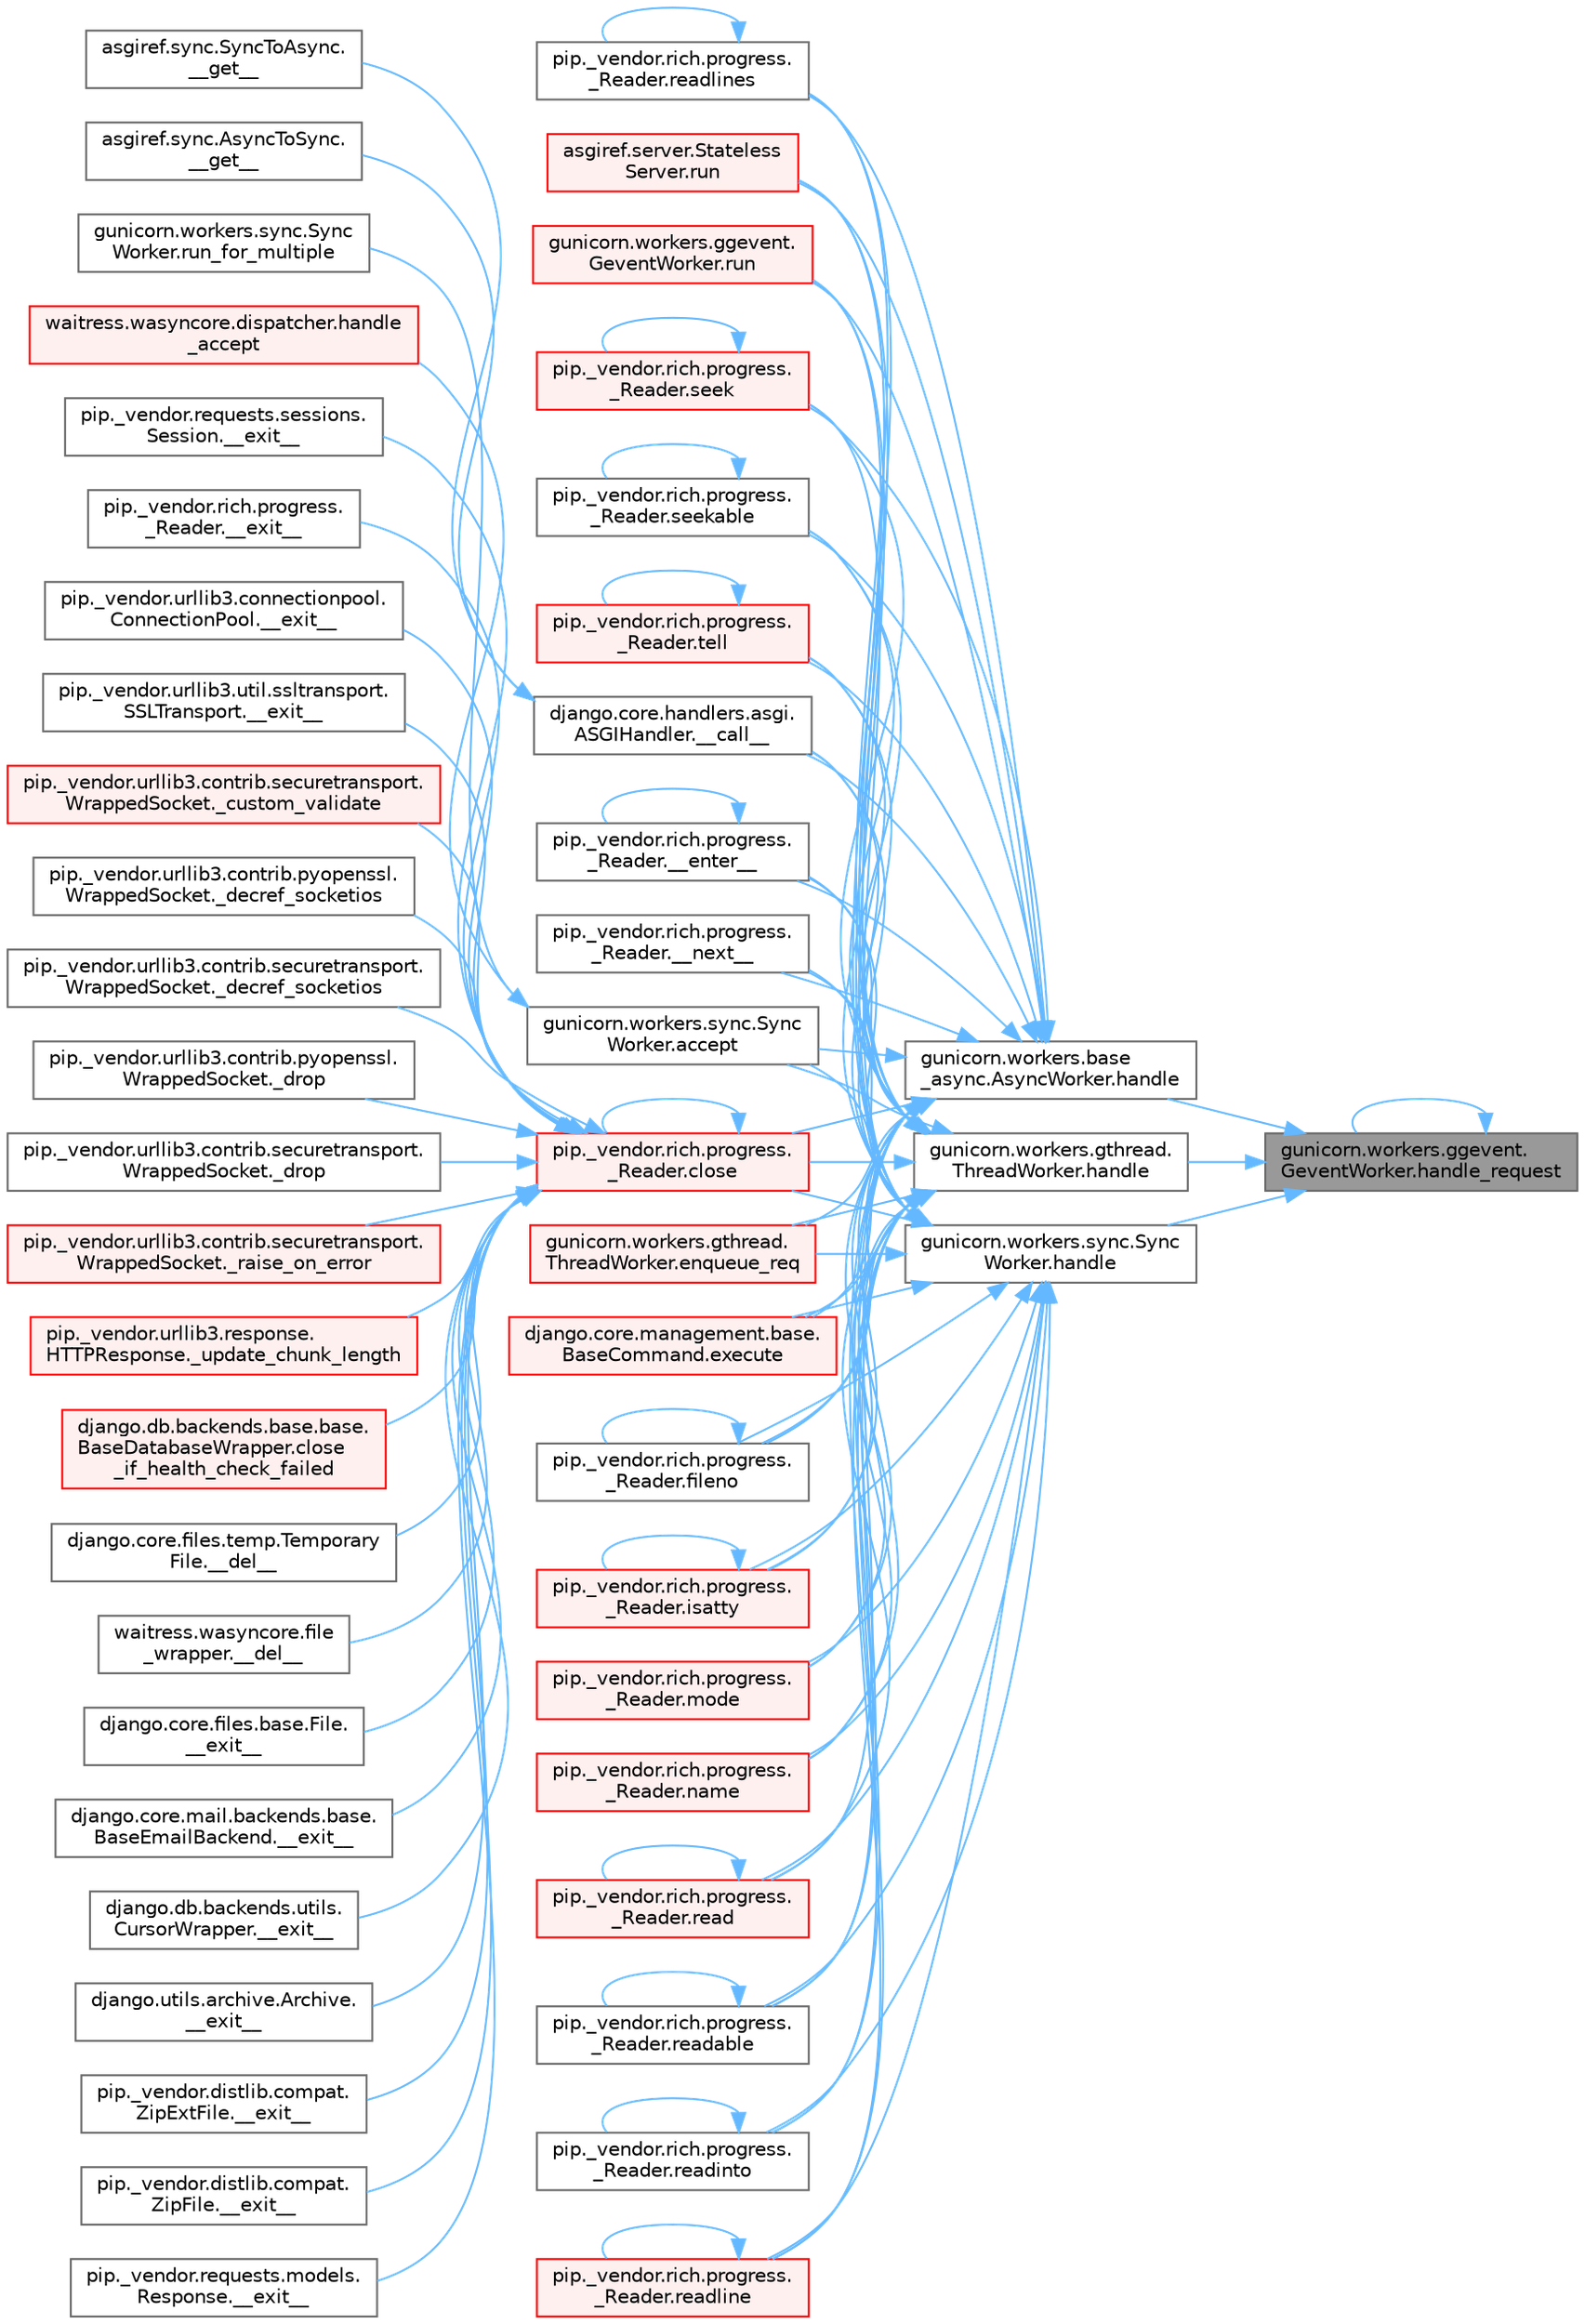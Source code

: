 digraph "gunicorn.workers.ggevent.GeventWorker.handle_request"
{
 // LATEX_PDF_SIZE
  bgcolor="transparent";
  edge [fontname=Helvetica,fontsize=10,labelfontname=Helvetica,labelfontsize=10];
  node [fontname=Helvetica,fontsize=10,shape=box,height=0.2,width=0.4];
  rankdir="RL";
  Node1 [id="Node000001",label="gunicorn.workers.ggevent.\lGeventWorker.handle_request",height=0.2,width=0.4,color="gray40", fillcolor="grey60", style="filled", fontcolor="black",tooltip=" "];
  Node1 -> Node2 [id="edge1_Node000001_Node000002",dir="back",color="steelblue1",style="solid",tooltip=" "];
  Node2 [id="Node000002",label="gunicorn.workers.base\l_async.AsyncWorker.handle",height=0.2,width=0.4,color="grey40", fillcolor="white", style="filled",URL="$classgunicorn_1_1workers_1_1base__async_1_1_async_worker.html#a70fcd33fad885f927f5ecd568c687cda",tooltip=" "];
  Node2 -> Node3 [id="edge2_Node000002_Node000003",dir="back",color="steelblue1",style="solid",tooltip=" "];
  Node3 [id="Node000003",label="django.core.handlers.asgi.\lASGIHandler.__call__",height=0.2,width=0.4,color="grey40", fillcolor="white", style="filled",URL="$classdjango_1_1core_1_1handlers_1_1asgi_1_1_a_s_g_i_handler.html#a22b4781bb9089ff078a3e64dd2f48dce",tooltip=" "];
  Node3 -> Node4 [id="edge3_Node000003_Node000004",dir="back",color="steelblue1",style="solid",tooltip=" "];
  Node4 [id="Node000004",label="asgiref.sync.AsyncToSync.\l__get__",height=0.2,width=0.4,color="grey40", fillcolor="white", style="filled",URL="$classasgiref_1_1sync_1_1_async_to_sync.html#a23e9ef7a73da98dad9e3f4e65846969b",tooltip=" "];
  Node3 -> Node5 [id="edge4_Node000003_Node000005",dir="back",color="steelblue1",style="solid",tooltip=" "];
  Node5 [id="Node000005",label="asgiref.sync.SyncToAsync.\l__get__",height=0.2,width=0.4,color="grey40", fillcolor="white", style="filled",URL="$classasgiref_1_1sync_1_1_sync_to_async.html#aebdfbe3f01079a529fd2f39810597381",tooltip=" "];
  Node2 -> Node6 [id="edge5_Node000002_Node000006",dir="back",color="steelblue1",style="solid",tooltip=" "];
  Node6 [id="Node000006",label="pip._vendor.rich.progress.\l_Reader.__enter__",height=0.2,width=0.4,color="grey40", fillcolor="white", style="filled",URL="$classpip_1_1__vendor_1_1rich_1_1progress_1_1___reader.html#a9c3bb756d7d5d66aa484c6d25fef6d8a",tooltip=" "];
  Node6 -> Node6 [id="edge6_Node000006_Node000006",dir="back",color="steelblue1",style="solid",tooltip=" "];
  Node2 -> Node7 [id="edge7_Node000002_Node000007",dir="back",color="steelblue1",style="solid",tooltip=" "];
  Node7 [id="Node000007",label="pip._vendor.rich.progress.\l_Reader.__next__",height=0.2,width=0.4,color="grey40", fillcolor="white", style="filled",URL="$classpip_1_1__vendor_1_1rich_1_1progress_1_1___reader.html#a9434dfa9ada5623d6fb72996bf354ffe",tooltip=" "];
  Node2 -> Node8 [id="edge8_Node000002_Node000008",dir="back",color="steelblue1",style="solid",tooltip=" "];
  Node8 [id="Node000008",label="gunicorn.workers.sync.Sync\lWorker.accept",height=0.2,width=0.4,color="grey40", fillcolor="white", style="filled",URL="$classgunicorn_1_1workers_1_1sync_1_1_sync_worker.html#a9b2f1e8d68bbd5233578ace2685952b3",tooltip=" "];
  Node8 -> Node9 [id="edge9_Node000008_Node000009",dir="back",color="steelblue1",style="solid",tooltip=" "];
  Node9 [id="Node000009",label="waitress.wasyncore.dispatcher.handle\l_accept",height=0.2,width=0.4,color="red", fillcolor="#FFF0F0", style="filled",URL="$classwaitress_1_1wasyncore_1_1dispatcher.html#abb651db4478a77832580cb821bf60ca6",tooltip=" "];
  Node8 -> Node11 [id="edge10_Node000008_Node000011",dir="back",color="steelblue1",style="solid",tooltip=" "];
  Node11 [id="Node000011",label="gunicorn.workers.sync.Sync\lWorker.run_for_multiple",height=0.2,width=0.4,color="grey40", fillcolor="white", style="filled",URL="$classgunicorn_1_1workers_1_1sync_1_1_sync_worker.html#ae2fd68b8757a4e60b85af5ba76f0e097",tooltip=" "];
  Node2 -> Node12 [id="edge11_Node000002_Node000012",dir="back",color="steelblue1",style="solid",tooltip=" "];
  Node12 [id="Node000012",label="pip._vendor.rich.progress.\l_Reader.close",height=0.2,width=0.4,color="red", fillcolor="#FFF0F0", style="filled",URL="$classpip_1_1__vendor_1_1rich_1_1progress_1_1___reader.html#a6c0b1964d885972a97a12a9ac01d23e8",tooltip=" "];
  Node12 -> Node13 [id="edge12_Node000012_Node000013",dir="back",color="steelblue1",style="solid",tooltip=" "];
  Node13 [id="Node000013",label="django.core.files.temp.Temporary\lFile.__del__",height=0.2,width=0.4,color="grey40", fillcolor="white", style="filled",URL="$classdjango_1_1core_1_1files_1_1temp_1_1_temporary_file.html#a95809e90e91ff4f43e62813734a1ff5f",tooltip=" "];
  Node12 -> Node14 [id="edge13_Node000012_Node000014",dir="back",color="steelblue1",style="solid",tooltip=" "];
  Node14 [id="Node000014",label="waitress.wasyncore.file\l_wrapper.__del__",height=0.2,width=0.4,color="grey40", fillcolor="white", style="filled",URL="$classwaitress_1_1wasyncore_1_1file__wrapper.html#a4e25ecc24a6210bc5e295c433e632780",tooltip=" "];
  Node12 -> Node15 [id="edge14_Node000012_Node000015",dir="back",color="steelblue1",style="solid",tooltip=" "];
  Node15 [id="Node000015",label="django.core.files.base.File.\l__exit__",height=0.2,width=0.4,color="grey40", fillcolor="white", style="filled",URL="$classdjango_1_1core_1_1files_1_1base_1_1_file.html#ae0b1191c5014d84fee107227495e239c",tooltip=" "];
  Node12 -> Node16 [id="edge15_Node000012_Node000016",dir="back",color="steelblue1",style="solid",tooltip=" "];
  Node16 [id="Node000016",label="django.core.mail.backends.base.\lBaseEmailBackend.__exit__",height=0.2,width=0.4,color="grey40", fillcolor="white", style="filled",URL="$classdjango_1_1core_1_1mail_1_1backends_1_1base_1_1_base_email_backend.html#ab6610ac0ed4aba1a8172e85b59065503",tooltip=" "];
  Node12 -> Node17 [id="edge16_Node000012_Node000017",dir="back",color="steelblue1",style="solid",tooltip=" "];
  Node17 [id="Node000017",label="django.db.backends.utils.\lCursorWrapper.__exit__",height=0.2,width=0.4,color="grey40", fillcolor="white", style="filled",URL="$classdjango_1_1db_1_1backends_1_1utils_1_1_cursor_wrapper.html#a02f5176bb3b2e598d12ac8fdf26f3496",tooltip=" "];
  Node12 -> Node18 [id="edge17_Node000012_Node000018",dir="back",color="steelblue1",style="solid",tooltip=" "];
  Node18 [id="Node000018",label="django.utils.archive.Archive.\l__exit__",height=0.2,width=0.4,color="grey40", fillcolor="white", style="filled",URL="$classdjango_1_1utils_1_1archive_1_1_archive.html#a9a50df9316e6d45236868d7561a13d78",tooltip=" "];
  Node12 -> Node19 [id="edge18_Node000012_Node000019",dir="back",color="steelblue1",style="solid",tooltip=" "];
  Node19 [id="Node000019",label="pip._vendor.distlib.compat.\lZipExtFile.__exit__",height=0.2,width=0.4,color="grey40", fillcolor="white", style="filled",URL="$classpip_1_1__vendor_1_1distlib_1_1compat_1_1_zip_ext_file.html#ad18398fe6a9f5109a3b0a62aa29d830c",tooltip=" "];
  Node12 -> Node20 [id="edge19_Node000012_Node000020",dir="back",color="steelblue1",style="solid",tooltip=" "];
  Node20 [id="Node000020",label="pip._vendor.distlib.compat.\lZipFile.__exit__",height=0.2,width=0.4,color="grey40", fillcolor="white", style="filled",URL="$classpip_1_1__vendor_1_1distlib_1_1compat_1_1_zip_file.html#ae730617981b5947edb5f7838f1caabb4",tooltip=" "];
  Node12 -> Node21 [id="edge20_Node000012_Node000021",dir="back",color="steelblue1",style="solid",tooltip=" "];
  Node21 [id="Node000021",label="pip._vendor.requests.models.\lResponse.__exit__",height=0.2,width=0.4,color="grey40", fillcolor="white", style="filled",URL="$classpip_1_1__vendor_1_1requests_1_1models_1_1_response.html#a1f5f32680ba6cd5002b2c19b7b8b0705",tooltip=" "];
  Node12 -> Node22 [id="edge21_Node000012_Node000022",dir="back",color="steelblue1",style="solid",tooltip=" "];
  Node22 [id="Node000022",label="pip._vendor.requests.sessions.\lSession.__exit__",height=0.2,width=0.4,color="grey40", fillcolor="white", style="filled",URL="$classpip_1_1__vendor_1_1requests_1_1sessions_1_1_session.html#aa063240820ab2fc28ed471a014a47963",tooltip=" "];
  Node12 -> Node23 [id="edge22_Node000012_Node000023",dir="back",color="steelblue1",style="solid",tooltip=" "];
  Node23 [id="Node000023",label="pip._vendor.rich.progress.\l_Reader.__exit__",height=0.2,width=0.4,color="grey40", fillcolor="white", style="filled",URL="$classpip_1_1__vendor_1_1rich_1_1progress_1_1___reader.html#a82781ca9c3ea0f5a0a3f9bd309e05b85",tooltip=" "];
  Node12 -> Node24 [id="edge23_Node000012_Node000024",dir="back",color="steelblue1",style="solid",tooltip=" "];
  Node24 [id="Node000024",label="pip._vendor.urllib3.connectionpool.\lConnectionPool.__exit__",height=0.2,width=0.4,color="grey40", fillcolor="white", style="filled",URL="$classpip_1_1__vendor_1_1urllib3_1_1connectionpool_1_1_connection_pool.html#adfa39f03564a54c98c18206145aa9d0f",tooltip=" "];
  Node12 -> Node25 [id="edge24_Node000012_Node000025",dir="back",color="steelblue1",style="solid",tooltip=" "];
  Node25 [id="Node000025",label="pip._vendor.urllib3.util.ssltransport.\lSSLTransport.__exit__",height=0.2,width=0.4,color="grey40", fillcolor="white", style="filled",URL="$classpip_1_1__vendor_1_1urllib3_1_1util_1_1ssltransport_1_1_s_s_l_transport.html#ae3f2aec625e9a75bbcd96b467cf3b7fd",tooltip=" "];
  Node12 -> Node26 [id="edge25_Node000012_Node000026",dir="back",color="steelblue1",style="solid",tooltip=" "];
  Node26 [id="Node000026",label="pip._vendor.urllib3.contrib.securetransport.\lWrappedSocket._custom_validate",height=0.2,width=0.4,color="red", fillcolor="#FFF0F0", style="filled",URL="$classpip_1_1__vendor_1_1urllib3_1_1contrib_1_1securetransport_1_1_wrapped_socket.html#a792d7036b5574cd74ffbf75a1d40e8ea",tooltip=" "];
  Node12 -> Node28 [id="edge26_Node000012_Node000028",dir="back",color="steelblue1",style="solid",tooltip=" "];
  Node28 [id="Node000028",label="pip._vendor.urllib3.contrib.pyopenssl.\lWrappedSocket._decref_socketios",height=0.2,width=0.4,color="grey40", fillcolor="white", style="filled",URL="$classpip_1_1__vendor_1_1urllib3_1_1contrib_1_1pyopenssl_1_1_wrapped_socket.html#a852978001c35f19a5668b6b635b4d466",tooltip=" "];
  Node12 -> Node29 [id="edge27_Node000012_Node000029",dir="back",color="steelblue1",style="solid",tooltip=" "];
  Node29 [id="Node000029",label="pip._vendor.urllib3.contrib.securetransport.\lWrappedSocket._decref_socketios",height=0.2,width=0.4,color="grey40", fillcolor="white", style="filled",URL="$classpip_1_1__vendor_1_1urllib3_1_1contrib_1_1securetransport_1_1_wrapped_socket.html#aece833c51ea926f1a23410d725e8e0bc",tooltip=" "];
  Node12 -> Node30 [id="edge28_Node000012_Node000030",dir="back",color="steelblue1",style="solid",tooltip=" "];
  Node30 [id="Node000030",label="pip._vendor.urllib3.contrib.pyopenssl.\lWrappedSocket._drop",height=0.2,width=0.4,color="grey40", fillcolor="white", style="filled",URL="$classpip_1_1__vendor_1_1urllib3_1_1contrib_1_1pyopenssl_1_1_wrapped_socket.html#a7d3e248bcf60a9d8606bbcde69f785f5",tooltip=" "];
  Node12 -> Node31 [id="edge29_Node000012_Node000031",dir="back",color="steelblue1",style="solid",tooltip=" "];
  Node31 [id="Node000031",label="pip._vendor.urllib3.contrib.securetransport.\lWrappedSocket._drop",height=0.2,width=0.4,color="grey40", fillcolor="white", style="filled",URL="$classpip_1_1__vendor_1_1urllib3_1_1contrib_1_1securetransport_1_1_wrapped_socket.html#aa5120335fca67c7dd6cc4b1cf6d7e74f",tooltip=" "];
  Node12 -> Node32 [id="edge30_Node000012_Node000032",dir="back",color="steelblue1",style="solid",tooltip=" "];
  Node32 [id="Node000032",label="pip._vendor.urllib3.contrib.securetransport.\lWrappedSocket._raise_on_error",height=0.2,width=0.4,color="red", fillcolor="#FFF0F0", style="filled",URL="$classpip_1_1__vendor_1_1urllib3_1_1contrib_1_1securetransport_1_1_wrapped_socket.html#ae89ceec48b026fbcf5e9888ee21e0c09",tooltip=" "];
  Node12 -> Node107 [id="edge31_Node000012_Node000107",dir="back",color="steelblue1",style="solid",tooltip=" "];
  Node107 [id="Node000107",label="pip._vendor.urllib3.response.\lHTTPResponse._update_chunk_length",height=0.2,width=0.4,color="red", fillcolor="#FFF0F0", style="filled",URL="$classpip_1_1__vendor_1_1urllib3_1_1response_1_1_h_t_t_p_response.html#adbdd73c32bc7b36f2120d5ab8189e8d8",tooltip=" "];
  Node12 -> Node12 [id="edge32_Node000012_Node000012",dir="back",color="steelblue1",style="solid",tooltip=" "];
  Node12 -> Node553 [id="edge33_Node000012_Node000553",dir="back",color="steelblue1",style="solid",tooltip=" "];
  Node553 [id="Node000553",label="django.db.backends.base.base.\lBaseDatabaseWrapper.close\l_if_health_check_failed",height=0.2,width=0.4,color="red", fillcolor="#FFF0F0", style="filled",URL="$classdjango_1_1db_1_1backends_1_1base_1_1base_1_1_base_database_wrapper.html#a3f4d11734d2da94781f00468b6bd3981",tooltip=" "];
  Node2 -> Node269 [id="edge34_Node000002_Node000269",dir="back",color="steelblue1",style="solid",tooltip=" "];
  Node269 [id="Node000269",label="gunicorn.workers.gthread.\lThreadWorker.enqueue_req",height=0.2,width=0.4,color="red", fillcolor="#FFF0F0", style="filled",URL="$classgunicorn_1_1workers_1_1gthread_1_1_thread_worker.html#a8d2981740d79747639e152d9e9632964",tooltip=" "];
  Node2 -> Node272 [id="edge35_Node000002_Node000272",dir="back",color="steelblue1",style="solid",tooltip=" "];
  Node272 [id="Node000272",label="django.core.management.base.\lBaseCommand.execute",height=0.2,width=0.4,color="red", fillcolor="#FFF0F0", style="filled",URL="$classdjango_1_1core_1_1management_1_1base_1_1_base_command.html#a5621c1fb51be6a2deff6777d90c25ee0",tooltip=" "];
  Node2 -> Node302 [id="edge36_Node000002_Node000302",dir="back",color="steelblue1",style="solid",tooltip=" "];
  Node302 [id="Node000302",label="pip._vendor.rich.progress.\l_Reader.fileno",height=0.2,width=0.4,color="grey40", fillcolor="white", style="filled",URL="$classpip_1_1__vendor_1_1rich_1_1progress_1_1___reader.html#a5fae85546bcfb15e2144c108bb31b59c",tooltip=" "];
  Node302 -> Node302 [id="edge37_Node000302_Node000302",dir="back",color="steelblue1",style="solid",tooltip=" "];
  Node2 -> Node303 [id="edge38_Node000002_Node000303",dir="back",color="steelblue1",style="solid",tooltip=" "];
  Node303 [id="Node000303",label="pip._vendor.rich.progress.\l_Reader.isatty",height=0.2,width=0.4,color="red", fillcolor="#FFF0F0", style="filled",URL="$classpip_1_1__vendor_1_1rich_1_1progress_1_1___reader.html#a25008b04de43b80685677bd476ebb238",tooltip=" "];
  Node303 -> Node303 [id="edge39_Node000303_Node000303",dir="back",color="steelblue1",style="solid",tooltip=" "];
  Node2 -> Node317 [id="edge40_Node000002_Node000317",dir="back",color="steelblue1",style="solid",tooltip=" "];
  Node317 [id="Node000317",label="pip._vendor.rich.progress.\l_Reader.mode",height=0.2,width=0.4,color="red", fillcolor="#FFF0F0", style="filled",URL="$classpip_1_1__vendor_1_1rich_1_1progress_1_1___reader.html#a744eab5dc9ede10fd26932ecf9ccbddc",tooltip=" "];
  Node2 -> Node324 [id="edge41_Node000002_Node000324",dir="back",color="steelblue1",style="solid",tooltip=" "];
  Node324 [id="Node000324",label="pip._vendor.rich.progress.\l_Reader.name",height=0.2,width=0.4,color="red", fillcolor="#FFF0F0", style="filled",URL="$classpip_1_1__vendor_1_1rich_1_1progress_1_1___reader.html#a545f897ce86cf3e798598cb200357c13",tooltip=" "];
  Node2 -> Node1105 [id="edge42_Node000002_Node001105",dir="back",color="steelblue1",style="solid",tooltip=" "];
  Node1105 [id="Node001105",label="pip._vendor.rich.progress.\l_Reader.read",height=0.2,width=0.4,color="red", fillcolor="#FFF0F0", style="filled",URL="$classpip_1_1__vendor_1_1rich_1_1progress_1_1___reader.html#abc9a19c1ccc4057e665996a500814420",tooltip=" "];
  Node1105 -> Node1105 [id="edge43_Node001105_Node001105",dir="back",color="steelblue1",style="solid",tooltip=" "];
  Node2 -> Node1111 [id="edge44_Node000002_Node001111",dir="back",color="steelblue1",style="solid",tooltip=" "];
  Node1111 [id="Node001111",label="pip._vendor.rich.progress.\l_Reader.readable",height=0.2,width=0.4,color="grey40", fillcolor="white", style="filled",URL="$classpip_1_1__vendor_1_1rich_1_1progress_1_1___reader.html#a597c6d895bd8070977827445f65524ea",tooltip=" "];
  Node1111 -> Node1111 [id="edge45_Node001111_Node001111",dir="back",color="steelblue1",style="solid",tooltip=" "];
  Node2 -> Node1112 [id="edge46_Node000002_Node001112",dir="back",color="steelblue1",style="solid",tooltip=" "];
  Node1112 [id="Node001112",label="pip._vendor.rich.progress.\l_Reader.readinto",height=0.2,width=0.4,color="grey40", fillcolor="white", style="filled",URL="$classpip_1_1__vendor_1_1rich_1_1progress_1_1___reader.html#a10a6b416f687bc74dfd4a16e210733fd",tooltip=" "];
  Node1112 -> Node1112 [id="edge47_Node001112_Node001112",dir="back",color="steelblue1",style="solid",tooltip=" "];
  Node2 -> Node1113 [id="edge48_Node000002_Node001113",dir="back",color="steelblue1",style="solid",tooltip=" "];
  Node1113 [id="Node001113",label="pip._vendor.rich.progress.\l_Reader.readline",height=0.2,width=0.4,color="red", fillcolor="#FFF0F0", style="filled",URL="$classpip_1_1__vendor_1_1rich_1_1progress_1_1___reader.html#ae214b8896d240d33ed0d1e03b8134107",tooltip=" "];
  Node1113 -> Node1113 [id="edge49_Node001113_Node001113",dir="back",color="steelblue1",style="solid",tooltip=" "];
  Node2 -> Node1117 [id="edge50_Node000002_Node001117",dir="back",color="steelblue1",style="solid",tooltip=" "];
  Node1117 [id="Node001117",label="pip._vendor.rich.progress.\l_Reader.readlines",height=0.2,width=0.4,color="grey40", fillcolor="white", style="filled",URL="$classpip_1_1__vendor_1_1rich_1_1progress_1_1___reader.html#a36448a9abb78b99bc05fa66433015f3a",tooltip=" "];
  Node1117 -> Node1117 [id="edge51_Node001117_Node001117",dir="back",color="steelblue1",style="solid",tooltip=" "];
  Node2 -> Node1118 [id="edge52_Node000002_Node001118",dir="back",color="steelblue1",style="solid",tooltip=" "];
  Node1118 [id="Node001118",label="asgiref.server.Stateless\lServer.run",height=0.2,width=0.4,color="red", fillcolor="#FFF0F0", style="filled",URL="$classasgiref_1_1server_1_1_stateless_server.html#a60ad300a082526eea5c1b2df64c4e793",tooltip="Mainloop and handling."];
  Node2 -> Node493 [id="edge53_Node000002_Node000493",dir="back",color="steelblue1",style="solid",tooltip=" "];
  Node493 [id="Node000493",label="gunicorn.workers.ggevent.\lGeventWorker.run",height=0.2,width=0.4,color="red", fillcolor="#FFF0F0", style="filled",URL="$classgunicorn_1_1workers_1_1ggevent_1_1_gevent_worker.html#a0d8ffe6d6db44cfe8310ccf5643506ee",tooltip=" "];
  Node2 -> Node1119 [id="edge54_Node000002_Node001119",dir="back",color="steelblue1",style="solid",tooltip=" "];
  Node1119 [id="Node001119",label="pip._vendor.rich.progress.\l_Reader.seek",height=0.2,width=0.4,color="red", fillcolor="#FFF0F0", style="filled",URL="$classpip_1_1__vendor_1_1rich_1_1progress_1_1___reader.html#a8577bcef22b050ec6d7b7cb2ce1b9053",tooltip=" "];
  Node1119 -> Node1119 [id="edge55_Node001119_Node001119",dir="back",color="steelblue1",style="solid",tooltip=" "];
  Node2 -> Node1154 [id="edge56_Node000002_Node001154",dir="back",color="steelblue1",style="solid",tooltip=" "];
  Node1154 [id="Node001154",label="pip._vendor.rich.progress.\l_Reader.seekable",height=0.2,width=0.4,color="grey40", fillcolor="white", style="filled",URL="$classpip_1_1__vendor_1_1rich_1_1progress_1_1___reader.html#a3de43f328570e813a05b1dcc07813f5b",tooltip=" "];
  Node1154 -> Node1154 [id="edge57_Node001154_Node001154",dir="back",color="steelblue1",style="solid",tooltip=" "];
  Node2 -> Node1155 [id="edge58_Node000002_Node001155",dir="back",color="steelblue1",style="solid",tooltip=" "];
  Node1155 [id="Node001155",label="pip._vendor.rich.progress.\l_Reader.tell",height=0.2,width=0.4,color="red", fillcolor="#FFF0F0", style="filled",URL="$classpip_1_1__vendor_1_1rich_1_1progress_1_1___reader.html#a4ec4039f47700772d40242efb68da47e",tooltip=" "];
  Node1155 -> Node1155 [id="edge59_Node001155_Node001155",dir="back",color="steelblue1",style="solid",tooltip=" "];
  Node1 -> Node1623 [id="edge60_Node000001_Node001623",dir="back",color="steelblue1",style="solid",tooltip=" "];
  Node1623 [id="Node001623",label="gunicorn.workers.gthread.\lThreadWorker.handle",height=0.2,width=0.4,color="grey40", fillcolor="white", style="filled",URL="$classgunicorn_1_1workers_1_1gthread_1_1_thread_worker.html#a4f8aea398a9cc47d2065177bb1b6ccf1",tooltip=" "];
  Node1623 -> Node3 [id="edge61_Node001623_Node000003",dir="back",color="steelblue1",style="solid",tooltip=" "];
  Node1623 -> Node6 [id="edge62_Node001623_Node000006",dir="back",color="steelblue1",style="solid",tooltip=" "];
  Node1623 -> Node7 [id="edge63_Node001623_Node000007",dir="back",color="steelblue1",style="solid",tooltip=" "];
  Node1623 -> Node8 [id="edge64_Node001623_Node000008",dir="back",color="steelblue1",style="solid",tooltip=" "];
  Node1623 -> Node12 [id="edge65_Node001623_Node000012",dir="back",color="steelblue1",style="solid",tooltip=" "];
  Node1623 -> Node269 [id="edge66_Node001623_Node000269",dir="back",color="steelblue1",style="solid",tooltip=" "];
  Node1623 -> Node272 [id="edge67_Node001623_Node000272",dir="back",color="steelblue1",style="solid",tooltip=" "];
  Node1623 -> Node302 [id="edge68_Node001623_Node000302",dir="back",color="steelblue1",style="solid",tooltip=" "];
  Node1623 -> Node303 [id="edge69_Node001623_Node000303",dir="back",color="steelblue1",style="solid",tooltip=" "];
  Node1623 -> Node317 [id="edge70_Node001623_Node000317",dir="back",color="steelblue1",style="solid",tooltip=" "];
  Node1623 -> Node324 [id="edge71_Node001623_Node000324",dir="back",color="steelblue1",style="solid",tooltip=" "];
  Node1623 -> Node1105 [id="edge72_Node001623_Node001105",dir="back",color="steelblue1",style="solid",tooltip=" "];
  Node1623 -> Node1111 [id="edge73_Node001623_Node001111",dir="back",color="steelblue1",style="solid",tooltip=" "];
  Node1623 -> Node1112 [id="edge74_Node001623_Node001112",dir="back",color="steelblue1",style="solid",tooltip=" "];
  Node1623 -> Node1113 [id="edge75_Node001623_Node001113",dir="back",color="steelblue1",style="solid",tooltip=" "];
  Node1623 -> Node1117 [id="edge76_Node001623_Node001117",dir="back",color="steelblue1",style="solid",tooltip=" "];
  Node1623 -> Node1118 [id="edge77_Node001623_Node001118",dir="back",color="steelblue1",style="solid",tooltip=" "];
  Node1623 -> Node493 [id="edge78_Node001623_Node000493",dir="back",color="steelblue1",style="solid",tooltip=" "];
  Node1623 -> Node1119 [id="edge79_Node001623_Node001119",dir="back",color="steelblue1",style="solid",tooltip=" "];
  Node1623 -> Node1154 [id="edge80_Node001623_Node001154",dir="back",color="steelblue1",style="solid",tooltip=" "];
  Node1623 -> Node1155 [id="edge81_Node001623_Node001155",dir="back",color="steelblue1",style="solid",tooltip=" "];
  Node1 -> Node1624 [id="edge82_Node000001_Node001624",dir="back",color="steelblue1",style="solid",tooltip=" "];
  Node1624 [id="Node001624",label="gunicorn.workers.sync.Sync\lWorker.handle",height=0.2,width=0.4,color="grey40", fillcolor="white", style="filled",URL="$classgunicorn_1_1workers_1_1sync_1_1_sync_worker.html#a50db3bfd7d97e0e4cb7e22bd066dd7de",tooltip=" "];
  Node1624 -> Node3 [id="edge83_Node001624_Node000003",dir="back",color="steelblue1",style="solid",tooltip=" "];
  Node1624 -> Node6 [id="edge84_Node001624_Node000006",dir="back",color="steelblue1",style="solid",tooltip=" "];
  Node1624 -> Node7 [id="edge85_Node001624_Node000007",dir="back",color="steelblue1",style="solid",tooltip=" "];
  Node1624 -> Node8 [id="edge86_Node001624_Node000008",dir="back",color="steelblue1",style="solid",tooltip=" "];
  Node1624 -> Node12 [id="edge87_Node001624_Node000012",dir="back",color="steelblue1",style="solid",tooltip=" "];
  Node1624 -> Node269 [id="edge88_Node001624_Node000269",dir="back",color="steelblue1",style="solid",tooltip=" "];
  Node1624 -> Node272 [id="edge89_Node001624_Node000272",dir="back",color="steelblue1",style="solid",tooltip=" "];
  Node1624 -> Node302 [id="edge90_Node001624_Node000302",dir="back",color="steelblue1",style="solid",tooltip=" "];
  Node1624 -> Node303 [id="edge91_Node001624_Node000303",dir="back",color="steelblue1",style="solid",tooltip=" "];
  Node1624 -> Node317 [id="edge92_Node001624_Node000317",dir="back",color="steelblue1",style="solid",tooltip=" "];
  Node1624 -> Node324 [id="edge93_Node001624_Node000324",dir="back",color="steelblue1",style="solid",tooltip=" "];
  Node1624 -> Node1105 [id="edge94_Node001624_Node001105",dir="back",color="steelblue1",style="solid",tooltip=" "];
  Node1624 -> Node1111 [id="edge95_Node001624_Node001111",dir="back",color="steelblue1",style="solid",tooltip=" "];
  Node1624 -> Node1112 [id="edge96_Node001624_Node001112",dir="back",color="steelblue1",style="solid",tooltip=" "];
  Node1624 -> Node1113 [id="edge97_Node001624_Node001113",dir="back",color="steelblue1",style="solid",tooltip=" "];
  Node1624 -> Node1117 [id="edge98_Node001624_Node001117",dir="back",color="steelblue1",style="solid",tooltip=" "];
  Node1624 -> Node1118 [id="edge99_Node001624_Node001118",dir="back",color="steelblue1",style="solid",tooltip=" "];
  Node1624 -> Node493 [id="edge100_Node001624_Node000493",dir="back",color="steelblue1",style="solid",tooltip=" "];
  Node1624 -> Node1119 [id="edge101_Node001624_Node001119",dir="back",color="steelblue1",style="solid",tooltip=" "];
  Node1624 -> Node1154 [id="edge102_Node001624_Node001154",dir="back",color="steelblue1",style="solid",tooltip=" "];
  Node1624 -> Node1155 [id="edge103_Node001624_Node001155",dir="back",color="steelblue1",style="solid",tooltip=" "];
  Node1 -> Node1 [id="edge104_Node000001_Node000001",dir="back",color="steelblue1",style="solid",tooltip=" "];
}
